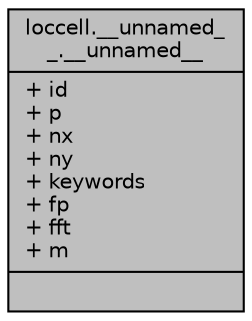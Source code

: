digraph "loccell.__unnamed__.__unnamed__"
{
 // INTERACTIVE_SVG=YES
  bgcolor="transparent";
  edge [fontname="Helvetica",fontsize="10",labelfontname="Helvetica",labelfontsize="10"];
  node [fontname="Helvetica",fontsize="10",shape=record];
  Node284 [label="{loccell.__unnamed_\l_.__unnamed__\n|+ id\l+ p\l+ nx\l+ ny\l+ keywords\l+ fp\l+ fft\l+ m\l|}",height=0.2,width=0.4,color="black", fillcolor="grey75", style="filled", fontcolor="black"];
}
